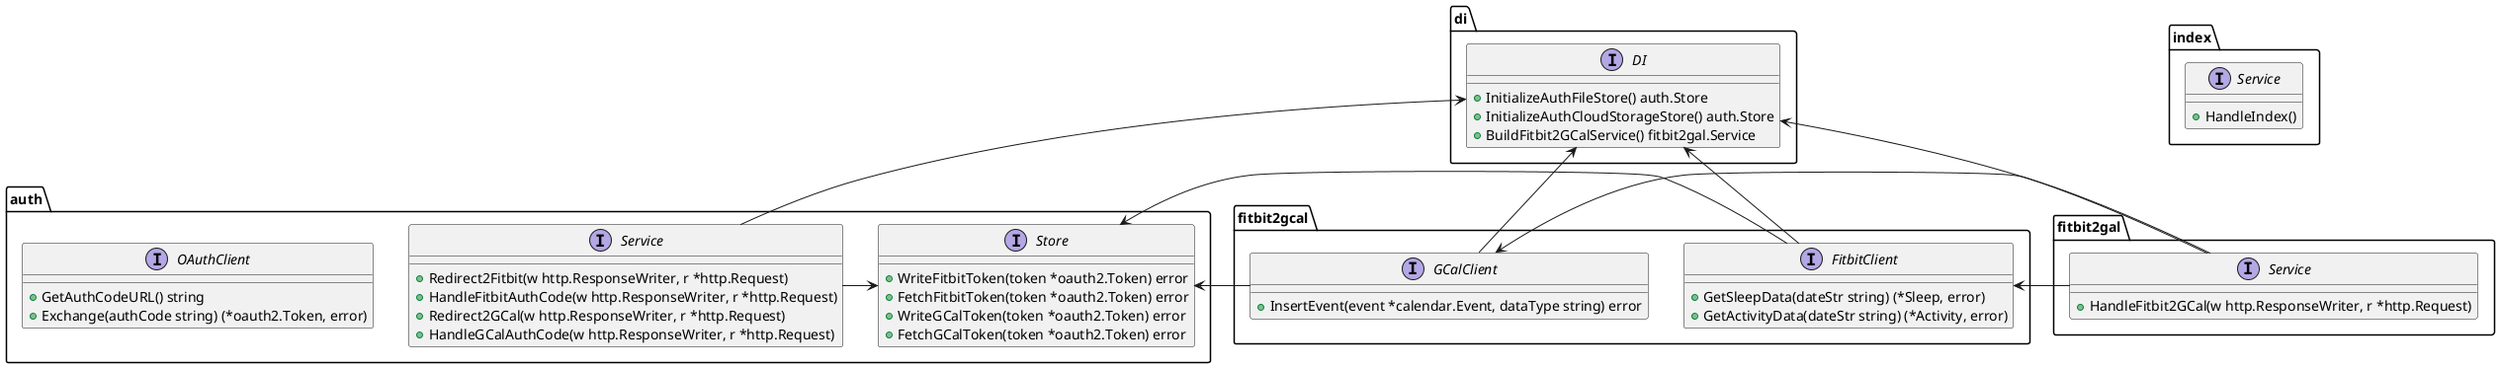 @startuml

' di for factory since generative methods are not domain logic
interface di.DI {
  +InitializeAuthFileStore() auth.Store
  +InitializeAuthCloudStorageStore() auth.Store
  +BuildFitbit2GCalService() fitbit2gal.Service
}

' index domain
interface index.Service {
  +HandleIndex()
}

' auth domain for handling authentication
interface auth.OAuthClient {
  +GetAuthCodeURL() string
  +Exchange(authCode string) (*oauth2.Token, error)
}

interface auth.Store {
  +WriteFitbitToken(token *oauth2.Token) error
  +FetchFitbitToken(token *oauth2.Token) error
  +WriteGCalToken(token *oauth2.Token) error
  +FetchGCalToken(token *oauth2.Token) error
}

interface auth.Service {
  +Redirect2Fitbit(w http.ResponseWriter, r *http.Request)
  +HandleFitbitAuthCode(w http.ResponseWriter, r *http.Request)
  +Redirect2GCal(w http.ResponseWriter, r *http.Request)
  +HandleGCalAuthCode(w http.ResponseWriter, r *http.Request)
}

di.DI <-- auth.Service
auth.Service -> auth.Store

' fitbit2gal domain is a core domain for handling data
interface fitbit2gal.Service {
  +HandleFitbit2GCal(w http.ResponseWriter, r *http.Request)
}

interface fitbit2gcal.FitbitClient {
    +GetSleepData(dateStr string) (*Sleep, error)
    +GetActivityData(dateStr string) (*Activity, error)
}

interface fitbit2gcal.GCalClient {
    +InsertEvent(event *calendar.Event, dataType string) error
}


di.DI <-- fitbit2gcal.FitbitClient
di.DI <-- fitbit2gcal.GCalClient
fitbit2gcal.FitbitClient -> auth.Store
fitbit2gcal.GCalClient -> auth.Store
di.DI <-- fitbit2gal.Service
fitbit2gal.Service -> fitbit2gcal.FitbitClient
fitbit2gal.Service -> fitbit2gcal.GCalClient


@enduml
